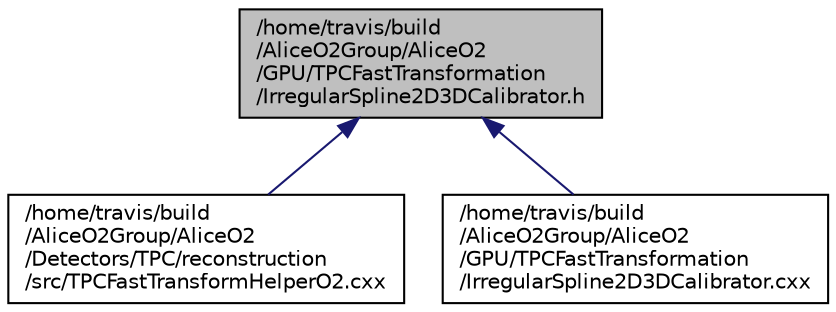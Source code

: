 digraph "/home/travis/build/AliceO2Group/AliceO2/GPU/TPCFastTransformation/IrregularSpline2D3DCalibrator.h"
{
 // INTERACTIVE_SVG=YES
  bgcolor="transparent";
  edge [fontname="Helvetica",fontsize="10",labelfontname="Helvetica",labelfontsize="10"];
  node [fontname="Helvetica",fontsize="10",shape=record];
  Node1 [label="/home/travis/build\l/AliceO2Group/AliceO2\l/GPU/TPCFastTransformation\l/IrregularSpline2D3DCalibrator.h",height=0.2,width=0.4,color="black", fillcolor="grey75", style="filled", fontcolor="black"];
  Node1 -> Node2 [dir="back",color="midnightblue",fontsize="10",style="solid",fontname="Helvetica"];
  Node2 [label="/home/travis/build\l/AliceO2Group/AliceO2\l/Detectors/TPC/reconstruction\l/src/TPCFastTransformHelperO2.cxx",height=0.2,width=0.4,color="black",URL="$d5/dc0/TPCFastTransformHelperO2_8cxx.html"];
  Node1 -> Node3 [dir="back",color="midnightblue",fontsize="10",style="solid",fontname="Helvetica"];
  Node3 [label="/home/travis/build\l/AliceO2Group/AliceO2\l/GPU/TPCFastTransformation\l/IrregularSpline2D3DCalibrator.cxx",height=0.2,width=0.4,color="black",URL="$d5/dda/IrregularSpline2D3DCalibrator_8cxx.html",tooltip="Implementation of IrregularSpline2D3DCalibrator class. "];
}
